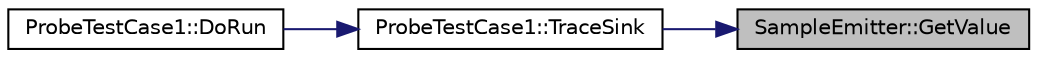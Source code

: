 digraph "SampleEmitter::GetValue"
{
 // LATEX_PDF_SIZE
  edge [fontname="Helvetica",fontsize="10",labelfontname="Helvetica",labelfontsize="10"];
  node [fontname="Helvetica",fontsize="10",shape=record];
  rankdir="RL";
  Node1 [label="SampleEmitter::GetValue",height=0.2,width=0.4,color="black", fillcolor="grey75", style="filled", fontcolor="black",tooltip=" "];
  Node1 -> Node2 [dir="back",color="midnightblue",fontsize="10",style="solid",fontname="Helvetica"];
  Node2 [label="ProbeTestCase1::TraceSink",height=0.2,width=0.4,color="black", fillcolor="white", style="filled",URL="$class_probe_test_case1.html#a3a4460631c38c611169287e88ea0df39",tooltip=" "];
  Node2 -> Node3 [dir="back",color="midnightblue",fontsize="10",style="solid",fontname="Helvetica"];
  Node3 [label="ProbeTestCase1::DoRun",height=0.2,width=0.4,color="black", fillcolor="white", style="filled",URL="$class_probe_test_case1.html#a57e92e894f2e6df869238e25f09d7c9a",tooltip="Implementation to actually run this TestCase."];
}
